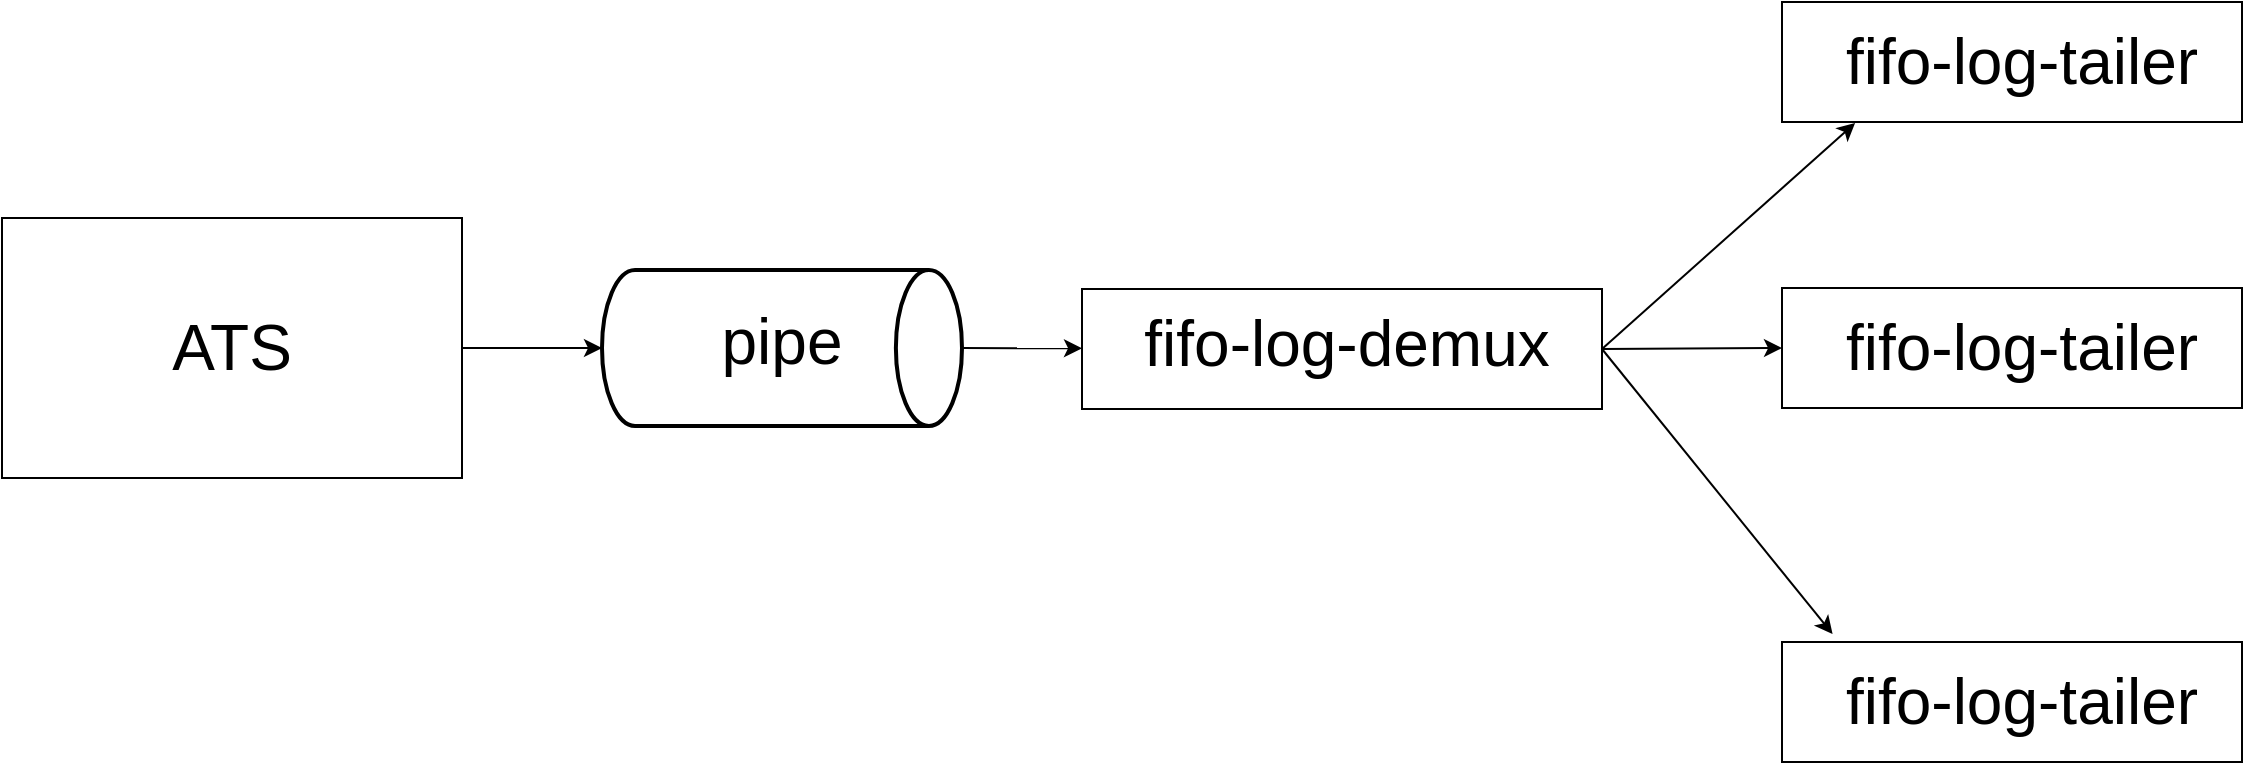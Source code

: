 <mxfile version="12.2.0" type="device" pages="1"><diagram id="jeKyoNCmmXwiRGYuXAeK" name="Page-1"><mxGraphModel dx="1348" dy="695" grid="1" gridSize="10" guides="1" tooltips="1" connect="1" arrows="1" fold="1" page="1" pageScale="1" pageWidth="1169" pageHeight="827" math="0" shadow="0"><root><mxCell id="0"/><mxCell id="1" parent="0"/><mxCell id="r11SRou_fXjVygHAzps0-4" value="" style="rounded=0;whiteSpace=wrap;html=1;" vertex="1" parent="1"><mxGeometry x="30" y="348" width="230" height="130" as="geometry"/></mxCell><mxCell id="r11SRou_fXjVygHAzps0-5" value="&lt;font style=&quot;font-size: 32px&quot;&gt;ATS&lt;/font&gt;" style="text;html=1;strokeColor=none;fillColor=none;align=center;verticalAlign=middle;whiteSpace=wrap;rounded=0;" vertex="1" parent="1"><mxGeometry x="70" y="403" width="150" height="20" as="geometry"/></mxCell><mxCell id="r11SRou_fXjVygHAzps0-21" value="" style="endArrow=classic;html=1;exitX=1;exitY=0.5;exitDx=0;exitDy=0;exitPerimeter=0;" edge="1" parent="1" source="r11SRou_fXjVygHAzps0-9" target="r11SRou_fXjVygHAzps0-16"><mxGeometry width="50" height="50" relative="1" as="geometry"><mxPoint x="30" y="560" as="sourcePoint"/><mxPoint x="80" y="510" as="targetPoint"/></mxGeometry></mxCell><mxCell id="r11SRou_fXjVygHAzps0-28" value="" style="group" vertex="1" connectable="0" parent="1"><mxGeometry x="920" y="560" width="230" height="60" as="geometry"/></mxCell><mxCell id="r11SRou_fXjVygHAzps0-29" value="" style="rounded=0;whiteSpace=wrap;html=1;" vertex="1" parent="r11SRou_fXjVygHAzps0-28"><mxGeometry width="230" height="60" as="geometry"/></mxCell><mxCell id="r11SRou_fXjVygHAzps0-30" value="fifo-log-tailer" style="text;html=1;strokeColor=none;fillColor=none;align=center;verticalAlign=middle;whiteSpace=wrap;rounded=0;fontSize=32;" vertex="1" parent="r11SRou_fXjVygHAzps0-28"><mxGeometry x="10" y="20" width="220" height="20" as="geometry"/></mxCell><mxCell id="r11SRou_fXjVygHAzps0-31" value="" style="group" vertex="1" connectable="0" parent="1"><mxGeometry x="920" y="383" width="230" height="60" as="geometry"/></mxCell><mxCell id="r11SRou_fXjVygHAzps0-32" value="" style="rounded=0;whiteSpace=wrap;html=1;" vertex="1" parent="r11SRou_fXjVygHAzps0-31"><mxGeometry width="230" height="60" as="geometry"/></mxCell><mxCell id="r11SRou_fXjVygHAzps0-33" value="fifo-log-tailer" style="text;html=1;strokeColor=none;fillColor=none;align=center;verticalAlign=middle;whiteSpace=wrap;rounded=0;fontSize=32;" vertex="1" parent="r11SRou_fXjVygHAzps0-31"><mxGeometry x="10" y="20" width="220" height="20" as="geometry"/></mxCell><mxCell id="r11SRou_fXjVygHAzps0-34" value="" style="group" vertex="1" connectable="0" parent="1"><mxGeometry x="920" y="240" width="230" height="60" as="geometry"/></mxCell><mxCell id="r11SRou_fXjVygHAzps0-35" value="" style="rounded=0;whiteSpace=wrap;html=1;" vertex="1" parent="r11SRou_fXjVygHAzps0-34"><mxGeometry width="230" height="60" as="geometry"/></mxCell><mxCell id="r11SRou_fXjVygHAzps0-36" value="fifo-log-tailer" style="text;html=1;strokeColor=none;fillColor=none;align=center;verticalAlign=middle;whiteSpace=wrap;rounded=0;fontSize=32;" vertex="1" parent="r11SRou_fXjVygHAzps0-34"><mxGeometry x="10" y="20" width="220" height="20" as="geometry"/></mxCell><mxCell id="r11SRou_fXjVygHAzps0-37" value="" style="endArrow=classic;html=1;fontSize=32;exitX=1;exitY=0.5;exitDx=0;exitDy=0;entryX=0.159;entryY=1.008;entryDx=0;entryDy=0;entryPerimeter=0;" edge="1" parent="1" source="r11SRou_fXjVygHAzps0-16" target="r11SRou_fXjVygHAzps0-35"><mxGeometry width="50" height="50" relative="1" as="geometry"><mxPoint x="30" y="690" as="sourcePoint"/><mxPoint x="80" y="640" as="targetPoint"/></mxGeometry></mxCell><mxCell id="r11SRou_fXjVygHAzps0-38" value="" style="endArrow=classic;html=1;fontSize=32;exitX=1;exitY=0.5;exitDx=0;exitDy=0;entryX=0;entryY=0.5;entryDx=0;entryDy=0;" edge="1" parent="1" source="r11SRou_fXjVygHAzps0-16" target="r11SRou_fXjVygHAzps0-32"><mxGeometry width="50" height="50" relative="1" as="geometry"><mxPoint x="30" y="690" as="sourcePoint"/><mxPoint x="80" y="640" as="targetPoint"/></mxGeometry></mxCell><mxCell id="r11SRou_fXjVygHAzps0-39" value="" style="endArrow=classic;html=1;fontSize=32;exitX=1;exitY=0.5;exitDx=0;exitDy=0;entryX=0.11;entryY=-0.066;entryDx=0;entryDy=0;entryPerimeter=0;" edge="1" parent="1" source="r11SRou_fXjVygHAzps0-16" target="r11SRou_fXjVygHAzps0-29"><mxGeometry width="50" height="50" relative="1" as="geometry"><mxPoint x="30" y="690" as="sourcePoint"/><mxPoint x="80" y="640" as="targetPoint"/></mxGeometry></mxCell><mxCell id="r11SRou_fXjVygHAzps0-42" value="" style="endArrow=classic;html=1;fontSize=32;exitX=1;exitY=0.5;exitDx=0;exitDy=0;" edge="1" parent="1" source="r11SRou_fXjVygHAzps0-4" target="r11SRou_fXjVygHAzps0-9"><mxGeometry width="50" height="50" relative="1" as="geometry"><mxPoint x="30" y="690" as="sourcePoint"/><mxPoint x="80" y="640" as="targetPoint"/></mxGeometry></mxCell><mxCell id="r11SRou_fXjVygHAzps0-43" value="" style="group" vertex="1" connectable="0" parent="1"><mxGeometry x="330" y="330" width="180" height="160" as="geometry"/></mxCell><mxCell id="r11SRou_fXjVygHAzps0-9" value="" style="strokeWidth=2;html=1;shape=mxgraph.flowchart.direct_data;whiteSpace=wrap;" vertex="1" parent="r11SRou_fXjVygHAzps0-43"><mxGeometry y="44" width="180" height="78" as="geometry"/></mxCell><mxCell id="r11SRou_fXjVygHAzps0-10" value="&lt;font style=&quot;font-size: 32px&quot;&gt;pipe&lt;br&gt;&lt;/font&gt;" style="text;html=1;strokeColor=none;fillColor=none;align=center;verticalAlign=middle;whiteSpace=wrap;rounded=0;direction=south;" vertex="1" parent="r11SRou_fXjVygHAzps0-43"><mxGeometry x="80" width="20" height="160" as="geometry"/></mxCell><mxCell id="r11SRou_fXjVygHAzps0-44" value="" style="group" vertex="1" connectable="0" parent="1"><mxGeometry x="570" y="383.5" width="260" height="60" as="geometry"/></mxCell><mxCell id="r11SRou_fXjVygHAzps0-16" value="" style="rounded=0;whiteSpace=wrap;html=1;" vertex="1" parent="r11SRou_fXjVygHAzps0-44"><mxGeometry width="260" height="60" as="geometry"/></mxCell><mxCell id="r11SRou_fXjVygHAzps0-17" value="&lt;font style=&quot;font-size: 32px&quot;&gt;fifo-log-demux&lt;/font&gt;" style="text;html=1;strokeColor=none;fillColor=none;align=center;verticalAlign=middle;whiteSpace=wrap;rounded=0;" vertex="1" parent="r11SRou_fXjVygHAzps0-44"><mxGeometry x="30" y="17" width="205" height="20" as="geometry"/></mxCell></root></mxGraphModel></diagram></mxfile>